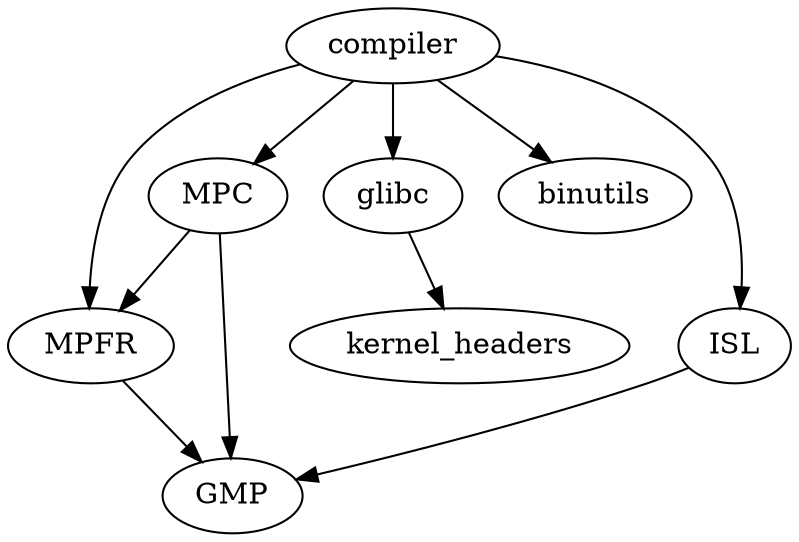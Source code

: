 digraph {

MPFR -> GMP;
MPC -> GMP;
MPC -> MPFR;
glibc -> kernel_headers;
compiler -> glibc;
compiler -> binutils;
ISL -> GMP;
compiler -> ISL;
compiler -> MPC;
compiler -> MPFR;

}

# https://crosstool-ng.github.io/docs/toolchain-construction/
